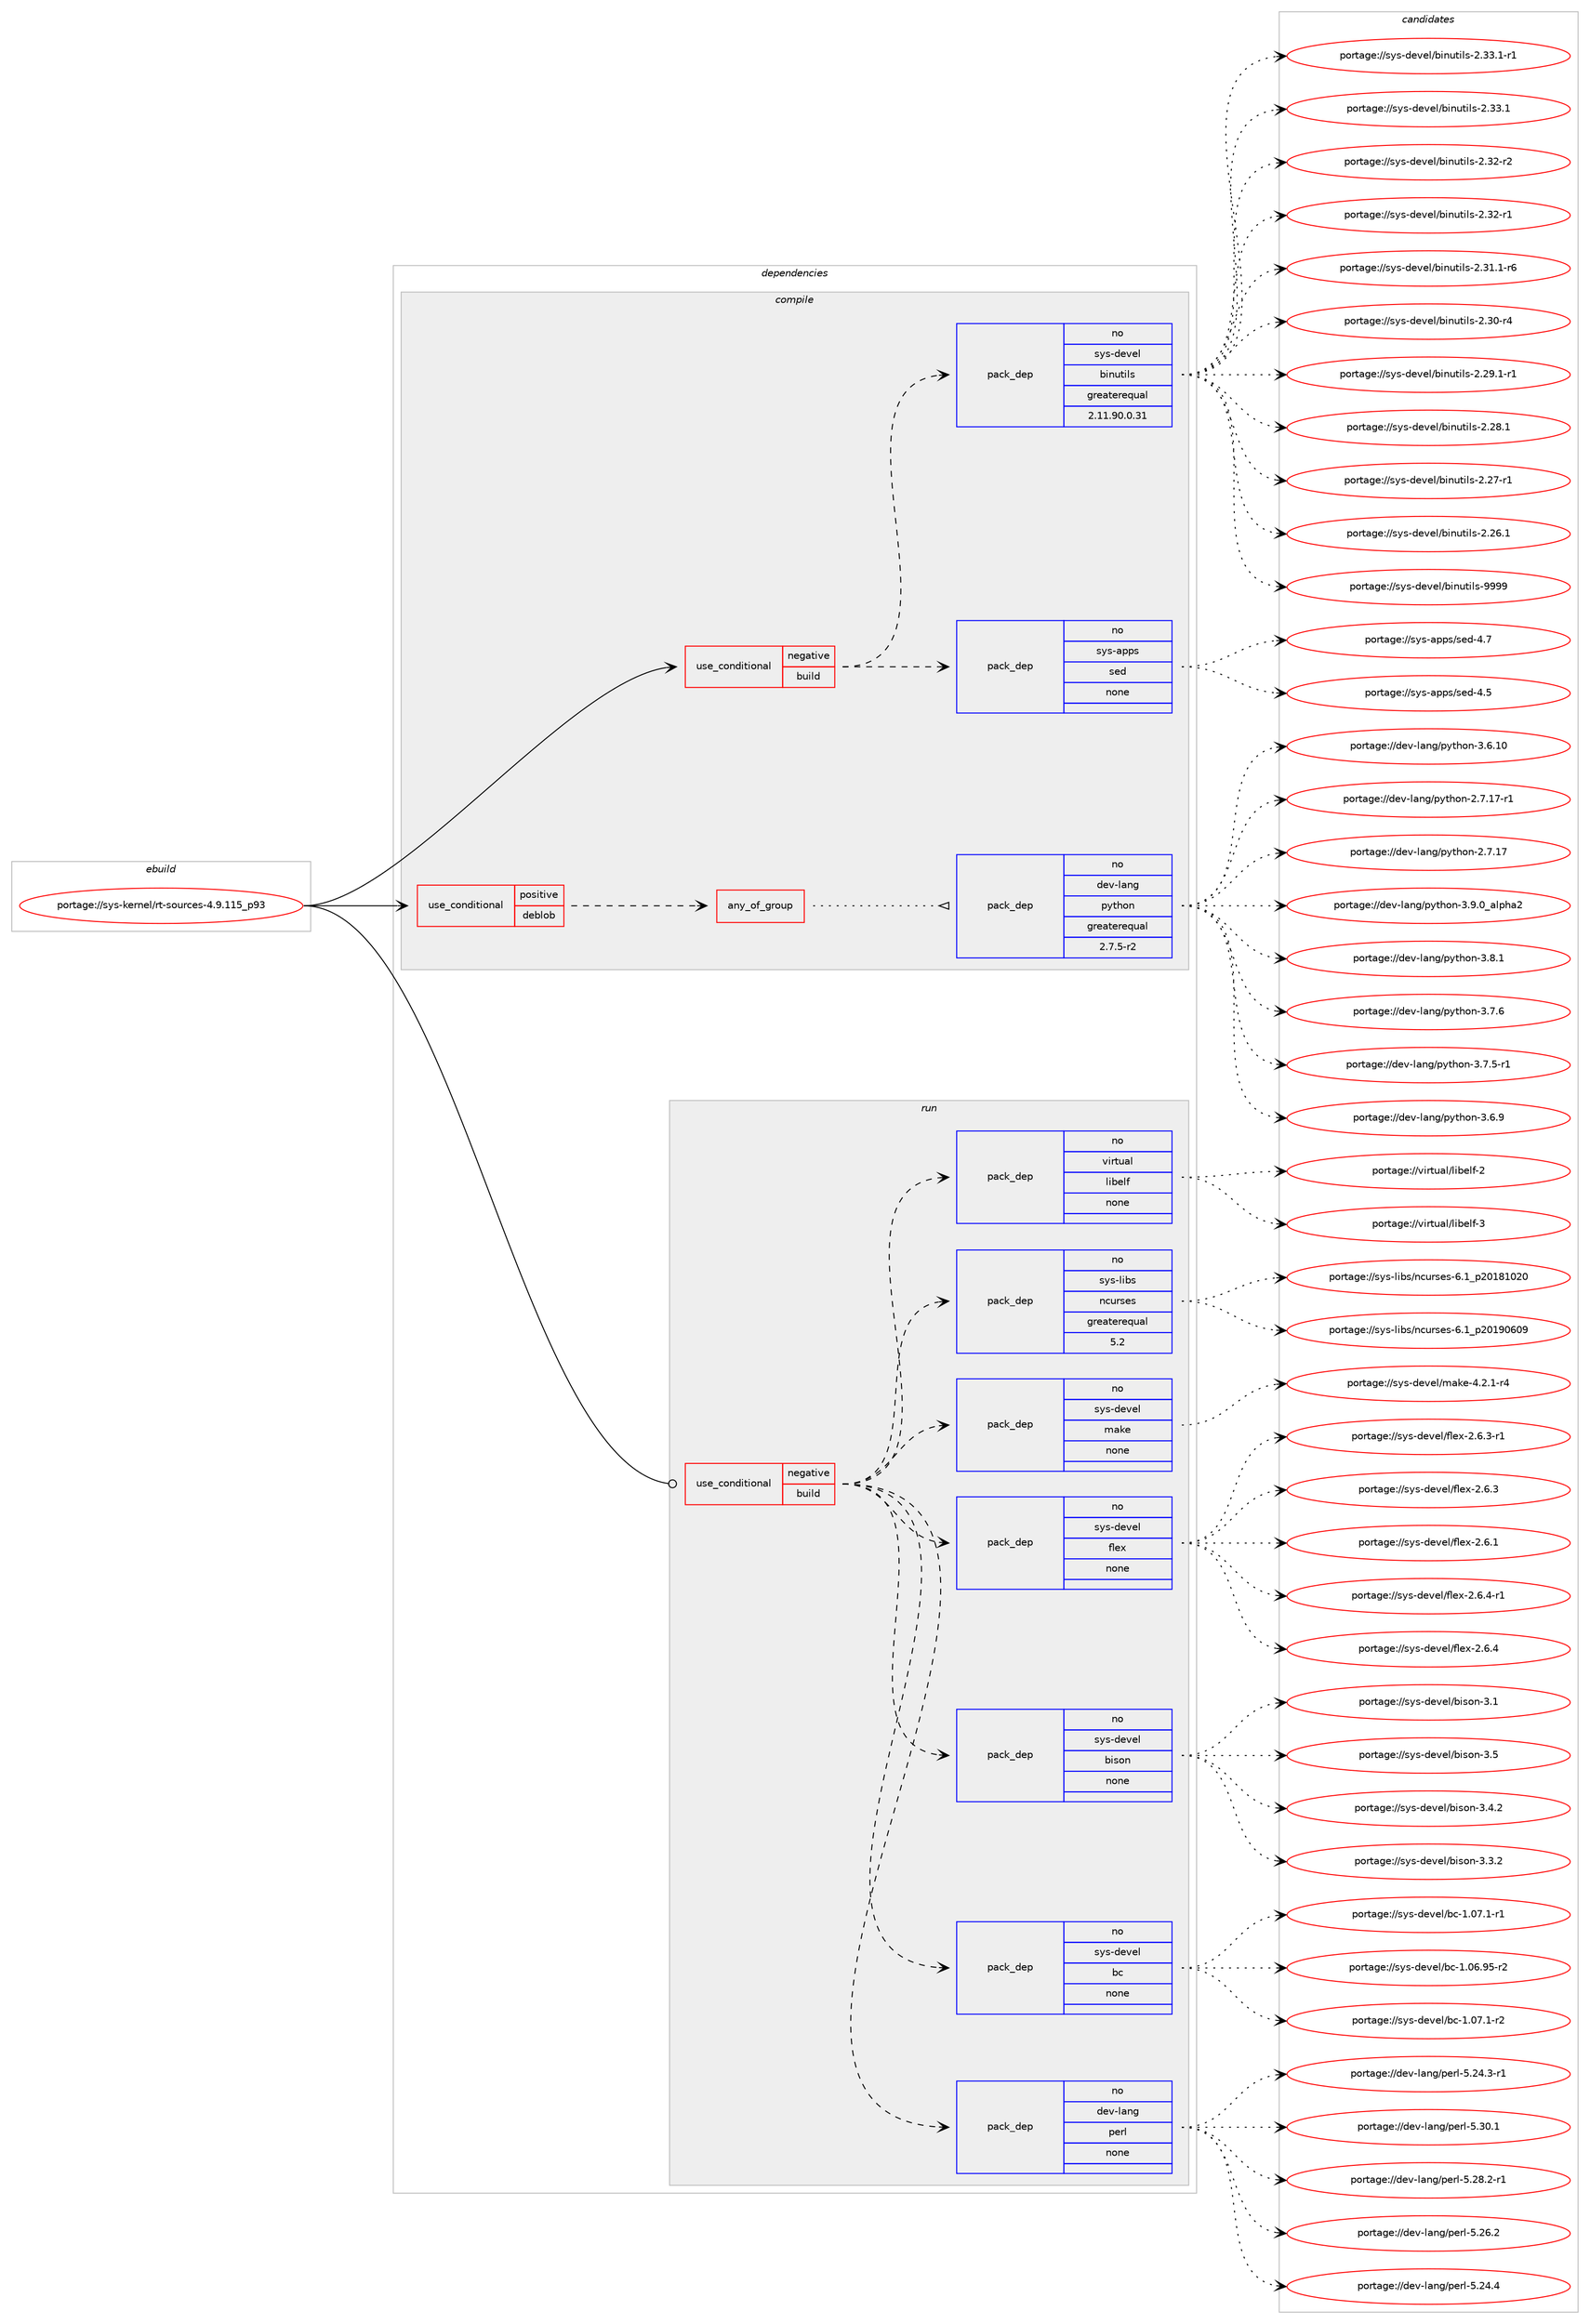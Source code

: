 digraph prolog {

# *************
# Graph options
# *************

newrank=true;
concentrate=true;
compound=true;
graph [rankdir=LR,fontname=Helvetica,fontsize=10,ranksep=1.5];#, ranksep=2.5, nodesep=0.2];
edge  [arrowhead=vee];
node  [fontname=Helvetica,fontsize=10];

# **********
# The ebuild
# **********

subgraph cluster_leftcol {
color=gray;
label=<<i>ebuild</i>>;
id [label="portage://sys-kernel/rt-sources-4.9.115_p93", color=red, width=4, href="../sys-kernel/rt-sources-4.9.115_p93.svg"];
}

# ****************
# The dependencies
# ****************

subgraph cluster_midcol {
color=gray;
label=<<i>dependencies</i>>;
subgraph cluster_compile {
fillcolor="#eeeeee";
style=filled;
label=<<i>compile</i>>;
subgraph cond8705 {
dependency45898 [label=<<TABLE BORDER="0" CELLBORDER="1" CELLSPACING="0" CELLPADDING="4"><TR><TD ROWSPAN="3" CELLPADDING="10">use_conditional</TD></TR><TR><TD>negative</TD></TR><TR><TD>build</TD></TR></TABLE>>, shape=none, color=red];
subgraph pack36014 {
dependency45899 [label=<<TABLE BORDER="0" CELLBORDER="1" CELLSPACING="0" CELLPADDING="4" WIDTH="220"><TR><TD ROWSPAN="6" CELLPADDING="30">pack_dep</TD></TR><TR><TD WIDTH="110">no</TD></TR><TR><TD>sys-apps</TD></TR><TR><TD>sed</TD></TR><TR><TD>none</TD></TR><TR><TD></TD></TR></TABLE>>, shape=none, color=blue];
}
dependency45898:e -> dependency45899:w [weight=20,style="dashed",arrowhead="vee"];
subgraph pack36015 {
dependency45900 [label=<<TABLE BORDER="0" CELLBORDER="1" CELLSPACING="0" CELLPADDING="4" WIDTH="220"><TR><TD ROWSPAN="6" CELLPADDING="30">pack_dep</TD></TR><TR><TD WIDTH="110">no</TD></TR><TR><TD>sys-devel</TD></TR><TR><TD>binutils</TD></TR><TR><TD>greaterequal</TD></TR><TR><TD>2.11.90.0.31</TD></TR></TABLE>>, shape=none, color=blue];
}
dependency45898:e -> dependency45900:w [weight=20,style="dashed",arrowhead="vee"];
}
id:e -> dependency45898:w [weight=20,style="solid",arrowhead="vee"];
subgraph cond8706 {
dependency45901 [label=<<TABLE BORDER="0" CELLBORDER="1" CELLSPACING="0" CELLPADDING="4"><TR><TD ROWSPAN="3" CELLPADDING="10">use_conditional</TD></TR><TR><TD>positive</TD></TR><TR><TD>deblob</TD></TR></TABLE>>, shape=none, color=red];
subgraph any1120 {
dependency45902 [label=<<TABLE BORDER="0" CELLBORDER="1" CELLSPACING="0" CELLPADDING="4"><TR><TD CELLPADDING="10">any_of_group</TD></TR></TABLE>>, shape=none, color=red];subgraph pack36016 {
dependency45903 [label=<<TABLE BORDER="0" CELLBORDER="1" CELLSPACING="0" CELLPADDING="4" WIDTH="220"><TR><TD ROWSPAN="6" CELLPADDING="30">pack_dep</TD></TR><TR><TD WIDTH="110">no</TD></TR><TR><TD>dev-lang</TD></TR><TR><TD>python</TD></TR><TR><TD>greaterequal</TD></TR><TR><TD>2.7.5-r2</TD></TR></TABLE>>, shape=none, color=blue];
}
dependency45902:e -> dependency45903:w [weight=20,style="dotted",arrowhead="oinv"];
}
dependency45901:e -> dependency45902:w [weight=20,style="dashed",arrowhead="vee"];
}
id:e -> dependency45901:w [weight=20,style="solid",arrowhead="vee"];
}
subgraph cluster_compileandrun {
fillcolor="#eeeeee";
style=filled;
label=<<i>compile and run</i>>;
}
subgraph cluster_run {
fillcolor="#eeeeee";
style=filled;
label=<<i>run</i>>;
subgraph cond8707 {
dependency45904 [label=<<TABLE BORDER="0" CELLBORDER="1" CELLSPACING="0" CELLPADDING="4"><TR><TD ROWSPAN="3" CELLPADDING="10">use_conditional</TD></TR><TR><TD>negative</TD></TR><TR><TD>build</TD></TR></TABLE>>, shape=none, color=red];
subgraph pack36017 {
dependency45905 [label=<<TABLE BORDER="0" CELLBORDER="1" CELLSPACING="0" CELLPADDING="4" WIDTH="220"><TR><TD ROWSPAN="6" CELLPADDING="30">pack_dep</TD></TR><TR><TD WIDTH="110">no</TD></TR><TR><TD>dev-lang</TD></TR><TR><TD>perl</TD></TR><TR><TD>none</TD></TR><TR><TD></TD></TR></TABLE>>, shape=none, color=blue];
}
dependency45904:e -> dependency45905:w [weight=20,style="dashed",arrowhead="vee"];
subgraph pack36018 {
dependency45906 [label=<<TABLE BORDER="0" CELLBORDER="1" CELLSPACING="0" CELLPADDING="4" WIDTH="220"><TR><TD ROWSPAN="6" CELLPADDING="30">pack_dep</TD></TR><TR><TD WIDTH="110">no</TD></TR><TR><TD>sys-devel</TD></TR><TR><TD>bc</TD></TR><TR><TD>none</TD></TR><TR><TD></TD></TR></TABLE>>, shape=none, color=blue];
}
dependency45904:e -> dependency45906:w [weight=20,style="dashed",arrowhead="vee"];
subgraph pack36019 {
dependency45907 [label=<<TABLE BORDER="0" CELLBORDER="1" CELLSPACING="0" CELLPADDING="4" WIDTH="220"><TR><TD ROWSPAN="6" CELLPADDING="30">pack_dep</TD></TR><TR><TD WIDTH="110">no</TD></TR><TR><TD>sys-devel</TD></TR><TR><TD>bison</TD></TR><TR><TD>none</TD></TR><TR><TD></TD></TR></TABLE>>, shape=none, color=blue];
}
dependency45904:e -> dependency45907:w [weight=20,style="dashed",arrowhead="vee"];
subgraph pack36020 {
dependency45908 [label=<<TABLE BORDER="0" CELLBORDER="1" CELLSPACING="0" CELLPADDING="4" WIDTH="220"><TR><TD ROWSPAN="6" CELLPADDING="30">pack_dep</TD></TR><TR><TD WIDTH="110">no</TD></TR><TR><TD>sys-devel</TD></TR><TR><TD>flex</TD></TR><TR><TD>none</TD></TR><TR><TD></TD></TR></TABLE>>, shape=none, color=blue];
}
dependency45904:e -> dependency45908:w [weight=20,style="dashed",arrowhead="vee"];
subgraph pack36021 {
dependency45909 [label=<<TABLE BORDER="0" CELLBORDER="1" CELLSPACING="0" CELLPADDING="4" WIDTH="220"><TR><TD ROWSPAN="6" CELLPADDING="30">pack_dep</TD></TR><TR><TD WIDTH="110">no</TD></TR><TR><TD>sys-devel</TD></TR><TR><TD>make</TD></TR><TR><TD>none</TD></TR><TR><TD></TD></TR></TABLE>>, shape=none, color=blue];
}
dependency45904:e -> dependency45909:w [weight=20,style="dashed",arrowhead="vee"];
subgraph pack36022 {
dependency45910 [label=<<TABLE BORDER="0" CELLBORDER="1" CELLSPACING="0" CELLPADDING="4" WIDTH="220"><TR><TD ROWSPAN="6" CELLPADDING="30">pack_dep</TD></TR><TR><TD WIDTH="110">no</TD></TR><TR><TD>sys-libs</TD></TR><TR><TD>ncurses</TD></TR><TR><TD>greaterequal</TD></TR><TR><TD>5.2</TD></TR></TABLE>>, shape=none, color=blue];
}
dependency45904:e -> dependency45910:w [weight=20,style="dashed",arrowhead="vee"];
subgraph pack36023 {
dependency45911 [label=<<TABLE BORDER="0" CELLBORDER="1" CELLSPACING="0" CELLPADDING="4" WIDTH="220"><TR><TD ROWSPAN="6" CELLPADDING="30">pack_dep</TD></TR><TR><TD WIDTH="110">no</TD></TR><TR><TD>virtual</TD></TR><TR><TD>libelf</TD></TR><TR><TD>none</TD></TR><TR><TD></TD></TR></TABLE>>, shape=none, color=blue];
}
dependency45904:e -> dependency45911:w [weight=20,style="dashed",arrowhead="vee"];
}
id:e -> dependency45904:w [weight=20,style="solid",arrowhead="odot"];
}
}

# **************
# The candidates
# **************

subgraph cluster_choices {
rank=same;
color=gray;
label=<<i>candidates</i>>;

subgraph choice36014 {
color=black;
nodesep=1;
choice11512111545971121121154711510110045524655 [label="portage://sys-apps/sed-4.7", color=red, width=4,href="../sys-apps/sed-4.7.svg"];
choice11512111545971121121154711510110045524653 [label="portage://sys-apps/sed-4.5", color=red, width=4,href="../sys-apps/sed-4.5.svg"];
dependency45899:e -> choice11512111545971121121154711510110045524655:w [style=dotted,weight="100"];
dependency45899:e -> choice11512111545971121121154711510110045524653:w [style=dotted,weight="100"];
}
subgraph choice36015 {
color=black;
nodesep=1;
choice1151211154510010111810110847981051101171161051081154557575757 [label="portage://sys-devel/binutils-9999", color=red, width=4,href="../sys-devel/binutils-9999.svg"];
choice115121115451001011181011084798105110117116105108115455046515146494511449 [label="portage://sys-devel/binutils-2.33.1-r1", color=red, width=4,href="../sys-devel/binutils-2.33.1-r1.svg"];
choice11512111545100101118101108479810511011711610510811545504651514649 [label="portage://sys-devel/binutils-2.33.1", color=red, width=4,href="../sys-devel/binutils-2.33.1.svg"];
choice11512111545100101118101108479810511011711610510811545504651504511450 [label="portage://sys-devel/binutils-2.32-r2", color=red, width=4,href="../sys-devel/binutils-2.32-r2.svg"];
choice11512111545100101118101108479810511011711610510811545504651504511449 [label="portage://sys-devel/binutils-2.32-r1", color=red, width=4,href="../sys-devel/binutils-2.32-r1.svg"];
choice115121115451001011181011084798105110117116105108115455046514946494511454 [label="portage://sys-devel/binutils-2.31.1-r6", color=red, width=4,href="../sys-devel/binutils-2.31.1-r6.svg"];
choice11512111545100101118101108479810511011711610510811545504651484511452 [label="portage://sys-devel/binutils-2.30-r4", color=red, width=4,href="../sys-devel/binutils-2.30-r4.svg"];
choice115121115451001011181011084798105110117116105108115455046505746494511449 [label="portage://sys-devel/binutils-2.29.1-r1", color=red, width=4,href="../sys-devel/binutils-2.29.1-r1.svg"];
choice11512111545100101118101108479810511011711610510811545504650564649 [label="portage://sys-devel/binutils-2.28.1", color=red, width=4,href="../sys-devel/binutils-2.28.1.svg"];
choice11512111545100101118101108479810511011711610510811545504650554511449 [label="portage://sys-devel/binutils-2.27-r1", color=red, width=4,href="../sys-devel/binutils-2.27-r1.svg"];
choice11512111545100101118101108479810511011711610510811545504650544649 [label="portage://sys-devel/binutils-2.26.1", color=red, width=4,href="../sys-devel/binutils-2.26.1.svg"];
dependency45900:e -> choice1151211154510010111810110847981051101171161051081154557575757:w [style=dotted,weight="100"];
dependency45900:e -> choice115121115451001011181011084798105110117116105108115455046515146494511449:w [style=dotted,weight="100"];
dependency45900:e -> choice11512111545100101118101108479810511011711610510811545504651514649:w [style=dotted,weight="100"];
dependency45900:e -> choice11512111545100101118101108479810511011711610510811545504651504511450:w [style=dotted,weight="100"];
dependency45900:e -> choice11512111545100101118101108479810511011711610510811545504651504511449:w [style=dotted,weight="100"];
dependency45900:e -> choice115121115451001011181011084798105110117116105108115455046514946494511454:w [style=dotted,weight="100"];
dependency45900:e -> choice11512111545100101118101108479810511011711610510811545504651484511452:w [style=dotted,weight="100"];
dependency45900:e -> choice115121115451001011181011084798105110117116105108115455046505746494511449:w [style=dotted,weight="100"];
dependency45900:e -> choice11512111545100101118101108479810511011711610510811545504650564649:w [style=dotted,weight="100"];
dependency45900:e -> choice11512111545100101118101108479810511011711610510811545504650554511449:w [style=dotted,weight="100"];
dependency45900:e -> choice11512111545100101118101108479810511011711610510811545504650544649:w [style=dotted,weight="100"];
}
subgraph choice36016 {
color=black;
nodesep=1;
choice10010111845108971101034711212111610411111045514657464895971081121049750 [label="portage://dev-lang/python-3.9.0_alpha2", color=red, width=4,href="../dev-lang/python-3.9.0_alpha2.svg"];
choice100101118451089711010347112121116104111110455146564649 [label="portage://dev-lang/python-3.8.1", color=red, width=4,href="../dev-lang/python-3.8.1.svg"];
choice100101118451089711010347112121116104111110455146554654 [label="portage://dev-lang/python-3.7.6", color=red, width=4,href="../dev-lang/python-3.7.6.svg"];
choice1001011184510897110103471121211161041111104551465546534511449 [label="portage://dev-lang/python-3.7.5-r1", color=red, width=4,href="../dev-lang/python-3.7.5-r1.svg"];
choice100101118451089711010347112121116104111110455146544657 [label="portage://dev-lang/python-3.6.9", color=red, width=4,href="../dev-lang/python-3.6.9.svg"];
choice10010111845108971101034711212111610411111045514654464948 [label="portage://dev-lang/python-3.6.10", color=red, width=4,href="../dev-lang/python-3.6.10.svg"];
choice100101118451089711010347112121116104111110455046554649554511449 [label="portage://dev-lang/python-2.7.17-r1", color=red, width=4,href="../dev-lang/python-2.7.17-r1.svg"];
choice10010111845108971101034711212111610411111045504655464955 [label="portage://dev-lang/python-2.7.17", color=red, width=4,href="../dev-lang/python-2.7.17.svg"];
dependency45903:e -> choice10010111845108971101034711212111610411111045514657464895971081121049750:w [style=dotted,weight="100"];
dependency45903:e -> choice100101118451089711010347112121116104111110455146564649:w [style=dotted,weight="100"];
dependency45903:e -> choice100101118451089711010347112121116104111110455146554654:w [style=dotted,weight="100"];
dependency45903:e -> choice1001011184510897110103471121211161041111104551465546534511449:w [style=dotted,weight="100"];
dependency45903:e -> choice100101118451089711010347112121116104111110455146544657:w [style=dotted,weight="100"];
dependency45903:e -> choice10010111845108971101034711212111610411111045514654464948:w [style=dotted,weight="100"];
dependency45903:e -> choice100101118451089711010347112121116104111110455046554649554511449:w [style=dotted,weight="100"];
dependency45903:e -> choice10010111845108971101034711212111610411111045504655464955:w [style=dotted,weight="100"];
}
subgraph choice36017 {
color=black;
nodesep=1;
choice10010111845108971101034711210111410845534651484649 [label="portage://dev-lang/perl-5.30.1", color=red, width=4,href="../dev-lang/perl-5.30.1.svg"];
choice100101118451089711010347112101114108455346505646504511449 [label="portage://dev-lang/perl-5.28.2-r1", color=red, width=4,href="../dev-lang/perl-5.28.2-r1.svg"];
choice10010111845108971101034711210111410845534650544650 [label="portage://dev-lang/perl-5.26.2", color=red, width=4,href="../dev-lang/perl-5.26.2.svg"];
choice10010111845108971101034711210111410845534650524652 [label="portage://dev-lang/perl-5.24.4", color=red, width=4,href="../dev-lang/perl-5.24.4.svg"];
choice100101118451089711010347112101114108455346505246514511449 [label="portage://dev-lang/perl-5.24.3-r1", color=red, width=4,href="../dev-lang/perl-5.24.3-r1.svg"];
dependency45905:e -> choice10010111845108971101034711210111410845534651484649:w [style=dotted,weight="100"];
dependency45905:e -> choice100101118451089711010347112101114108455346505646504511449:w [style=dotted,weight="100"];
dependency45905:e -> choice10010111845108971101034711210111410845534650544650:w [style=dotted,weight="100"];
dependency45905:e -> choice10010111845108971101034711210111410845534650524652:w [style=dotted,weight="100"];
dependency45905:e -> choice100101118451089711010347112101114108455346505246514511449:w [style=dotted,weight="100"];
}
subgraph choice36018 {
color=black;
nodesep=1;
choice11512111545100101118101108479899454946485546494511450 [label="portage://sys-devel/bc-1.07.1-r2", color=red, width=4,href="../sys-devel/bc-1.07.1-r2.svg"];
choice11512111545100101118101108479899454946485546494511449 [label="portage://sys-devel/bc-1.07.1-r1", color=red, width=4,href="../sys-devel/bc-1.07.1-r1.svg"];
choice1151211154510010111810110847989945494648544657534511450 [label="portage://sys-devel/bc-1.06.95-r2", color=red, width=4,href="../sys-devel/bc-1.06.95-r2.svg"];
dependency45906:e -> choice11512111545100101118101108479899454946485546494511450:w [style=dotted,weight="100"];
dependency45906:e -> choice11512111545100101118101108479899454946485546494511449:w [style=dotted,weight="100"];
dependency45906:e -> choice1151211154510010111810110847989945494648544657534511450:w [style=dotted,weight="100"];
}
subgraph choice36019 {
color=black;
nodesep=1;
choice11512111545100101118101108479810511511111045514653 [label="portage://sys-devel/bison-3.5", color=red, width=4,href="../sys-devel/bison-3.5.svg"];
choice115121115451001011181011084798105115111110455146524650 [label="portage://sys-devel/bison-3.4.2", color=red, width=4,href="../sys-devel/bison-3.4.2.svg"];
choice115121115451001011181011084798105115111110455146514650 [label="portage://sys-devel/bison-3.3.2", color=red, width=4,href="../sys-devel/bison-3.3.2.svg"];
choice11512111545100101118101108479810511511111045514649 [label="portage://sys-devel/bison-3.1", color=red, width=4,href="../sys-devel/bison-3.1.svg"];
dependency45907:e -> choice11512111545100101118101108479810511511111045514653:w [style=dotted,weight="100"];
dependency45907:e -> choice115121115451001011181011084798105115111110455146524650:w [style=dotted,weight="100"];
dependency45907:e -> choice115121115451001011181011084798105115111110455146514650:w [style=dotted,weight="100"];
dependency45907:e -> choice11512111545100101118101108479810511511111045514649:w [style=dotted,weight="100"];
}
subgraph choice36020 {
color=black;
nodesep=1;
choice11512111545100101118101108471021081011204550465446524511449 [label="portage://sys-devel/flex-2.6.4-r1", color=red, width=4,href="../sys-devel/flex-2.6.4-r1.svg"];
choice1151211154510010111810110847102108101120455046544652 [label="portage://sys-devel/flex-2.6.4", color=red, width=4,href="../sys-devel/flex-2.6.4.svg"];
choice11512111545100101118101108471021081011204550465446514511449 [label="portage://sys-devel/flex-2.6.3-r1", color=red, width=4,href="../sys-devel/flex-2.6.3-r1.svg"];
choice1151211154510010111810110847102108101120455046544651 [label="portage://sys-devel/flex-2.6.3", color=red, width=4,href="../sys-devel/flex-2.6.3.svg"];
choice1151211154510010111810110847102108101120455046544649 [label="portage://sys-devel/flex-2.6.1", color=red, width=4,href="../sys-devel/flex-2.6.1.svg"];
dependency45908:e -> choice11512111545100101118101108471021081011204550465446524511449:w [style=dotted,weight="100"];
dependency45908:e -> choice1151211154510010111810110847102108101120455046544652:w [style=dotted,weight="100"];
dependency45908:e -> choice11512111545100101118101108471021081011204550465446514511449:w [style=dotted,weight="100"];
dependency45908:e -> choice1151211154510010111810110847102108101120455046544651:w [style=dotted,weight="100"];
dependency45908:e -> choice1151211154510010111810110847102108101120455046544649:w [style=dotted,weight="100"];
}
subgraph choice36021 {
color=black;
nodesep=1;
choice1151211154510010111810110847109971071014552465046494511452 [label="portage://sys-devel/make-4.2.1-r4", color=red, width=4,href="../sys-devel/make-4.2.1-r4.svg"];
dependency45909:e -> choice1151211154510010111810110847109971071014552465046494511452:w [style=dotted,weight="100"];
}
subgraph choice36022 {
color=black;
nodesep=1;
choice1151211154510810598115471109911711411510111545544649951125048495748544857 [label="portage://sys-libs/ncurses-6.1_p20190609", color=red, width=4,href="../sys-libs/ncurses-6.1_p20190609.svg"];
choice1151211154510810598115471109911711411510111545544649951125048495649485048 [label="portage://sys-libs/ncurses-6.1_p20181020", color=red, width=4,href="../sys-libs/ncurses-6.1_p20181020.svg"];
dependency45910:e -> choice1151211154510810598115471109911711411510111545544649951125048495748544857:w [style=dotted,weight="100"];
dependency45910:e -> choice1151211154510810598115471109911711411510111545544649951125048495649485048:w [style=dotted,weight="100"];
}
subgraph choice36023 {
color=black;
nodesep=1;
choice1181051141161179710847108105981011081024551 [label="portage://virtual/libelf-3", color=red, width=4,href="../virtual/libelf-3.svg"];
choice1181051141161179710847108105981011081024550 [label="portage://virtual/libelf-2", color=red, width=4,href="../virtual/libelf-2.svg"];
dependency45911:e -> choice1181051141161179710847108105981011081024551:w [style=dotted,weight="100"];
dependency45911:e -> choice1181051141161179710847108105981011081024550:w [style=dotted,weight="100"];
}
}

}
